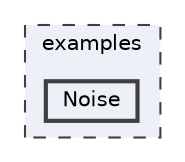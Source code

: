 digraph "/home/runner/work/FastLED/FastLED/examples/Noise"
{
 // INTERACTIVE_SVG=YES
 // LATEX_PDF_SIZE
  bgcolor="transparent";
  edge [fontname=Helvetica,fontsize=10,labelfontname=Helvetica,labelfontsize=10];
  node [fontname=Helvetica,fontsize=10,shape=box,height=0.2,width=0.4];
  compound=true
  subgraph clusterdir_d28a4824dc47e487b107a5db32ef43c4 {
    graph [ bgcolor="#edf0f7", pencolor="grey25", label="examples", fontname=Helvetica,fontsize=10 style="filled,dashed", URL="dir_d28a4824dc47e487b107a5db32ef43c4.html",tooltip=""]
  dir_6ce71dca734103421d7f880fafdc58c0 [label="Noise", fillcolor="#edf0f7", color="grey25", style="filled,bold", URL="dir_6ce71dca734103421d7f880fafdc58c0.html",tooltip=""];
  }
}
